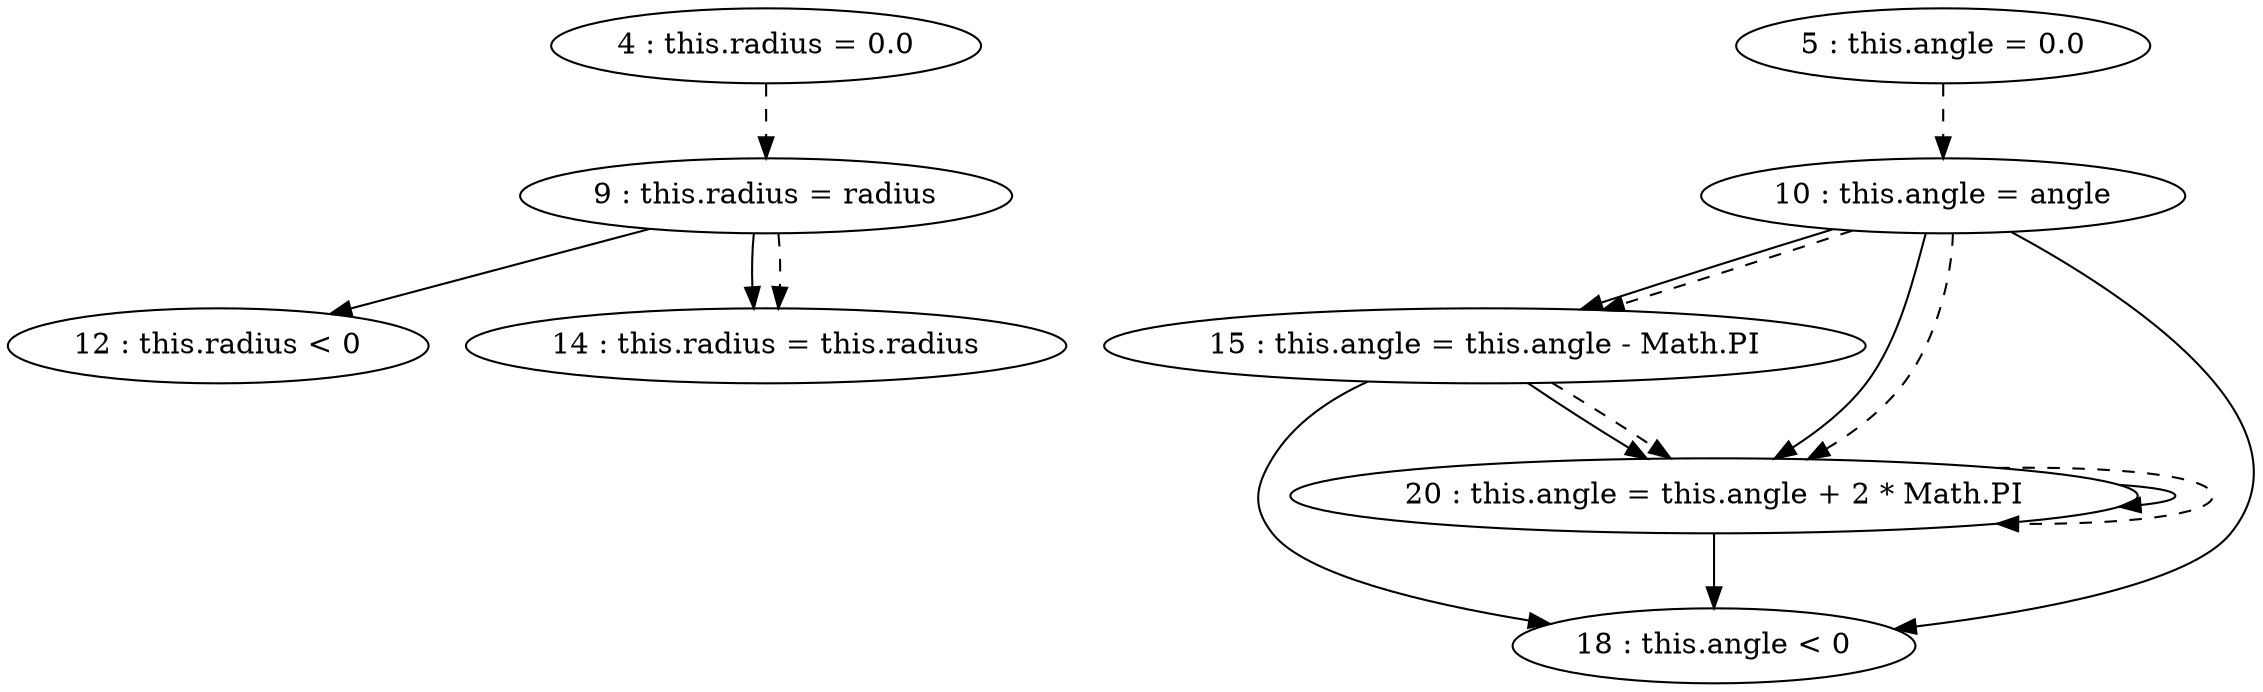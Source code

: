 digraph G {
"4 : this.radius = 0.0"
"4 : this.radius = 0.0" -> "9 : this.radius = radius" [style=dashed]
"5 : this.angle = 0.0"
"5 : this.angle = 0.0" -> "10 : this.angle = angle" [style=dashed]
"9 : this.radius = radius"
"9 : this.radius = radius" -> "12 : this.radius < 0"
"9 : this.radius = radius" -> "14 : this.radius = this.radius"
"9 : this.radius = radius" -> "14 : this.radius = this.radius" [style=dashed]
"10 : this.angle = angle"
"10 : this.angle = angle" -> "15 : this.angle = this.angle - Math.PI"
"10 : this.angle = angle" -> "18 : this.angle < 0"
"10 : this.angle = angle" -> "20 : this.angle = this.angle + 2 * Math.PI"
"10 : this.angle = angle" -> "15 : this.angle = this.angle - Math.PI" [style=dashed]
"10 : this.angle = angle" -> "20 : this.angle = this.angle + 2 * Math.PI" [style=dashed]
"12 : this.radius < 0"
"14 : this.radius = this.radius"
"15 : this.angle = this.angle - Math.PI"
"15 : this.angle = this.angle - Math.PI" -> "18 : this.angle < 0"
"15 : this.angle = this.angle - Math.PI" -> "20 : this.angle = this.angle + 2 * Math.PI"
"15 : this.angle = this.angle - Math.PI" -> "20 : this.angle = this.angle + 2 * Math.PI" [style=dashed]
"18 : this.angle < 0"
"20 : this.angle = this.angle + 2 * Math.PI"
"20 : this.angle = this.angle + 2 * Math.PI" -> "18 : this.angle < 0"
"20 : this.angle = this.angle + 2 * Math.PI" -> "20 : this.angle = this.angle + 2 * Math.PI"
"20 : this.angle = this.angle + 2 * Math.PI" -> "20 : this.angle = this.angle + 2 * Math.PI" [style=dashed]
"18 : this.angle < 0"
}